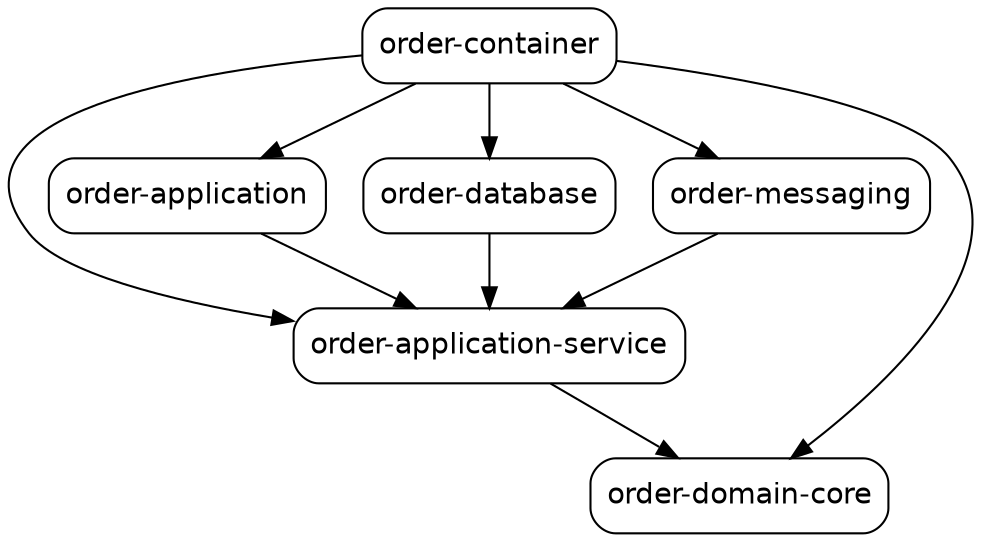 digraph "food-ordering-system" {
  node [shape="box",style="rounded",fontname="Helvetica",fontsize="14"]
  edge [fontsize="10",fontname="Helvetica"]

  // Node Definitions:
  "com.food.order:order-application-service:jar:compile"[label=<order-application-service>]
  "com.food.order:order-domain-core:jar:compile"[label=<order-domain-core>]
  "com.food.order:order-application:jar:compile"[label=<order-application>]
  "com.food.order:order-database:jar:compile"[label=<order-database>]
  "com.food.order:order-messaging:jar:compile"[label=<order-messaging>]
  "com.food.order:order-container:jar:compile"[label=<order-container>]

  // Edge Definitions:
  "com.food.order:order-application-service:jar:compile" -> "com.food.order:order-domain-core:jar:compile"
  "com.food.order:order-application:jar:compile" -> "com.food.order:order-application-service:jar:compile"
  "com.food.order:order-database:jar:compile" -> "com.food.order:order-application-service:jar:compile"
  "com.food.order:order-messaging:jar:compile" -> "com.food.order:order-application-service:jar:compile"
  "com.food.order:order-container:jar:compile" -> "com.food.order:order-application:jar:compile"
  "com.food.order:order-container:jar:compile" -> "com.food.order:order-database:jar:compile"
  "com.food.order:order-container:jar:compile" -> "com.food.order:order-domain-core:jar:compile"
  "com.food.order:order-container:jar:compile" -> "com.food.order:order-application-service:jar:compile"
  "com.food.order:order-container:jar:compile" -> "com.food.order:order-messaging:jar:compile"
}